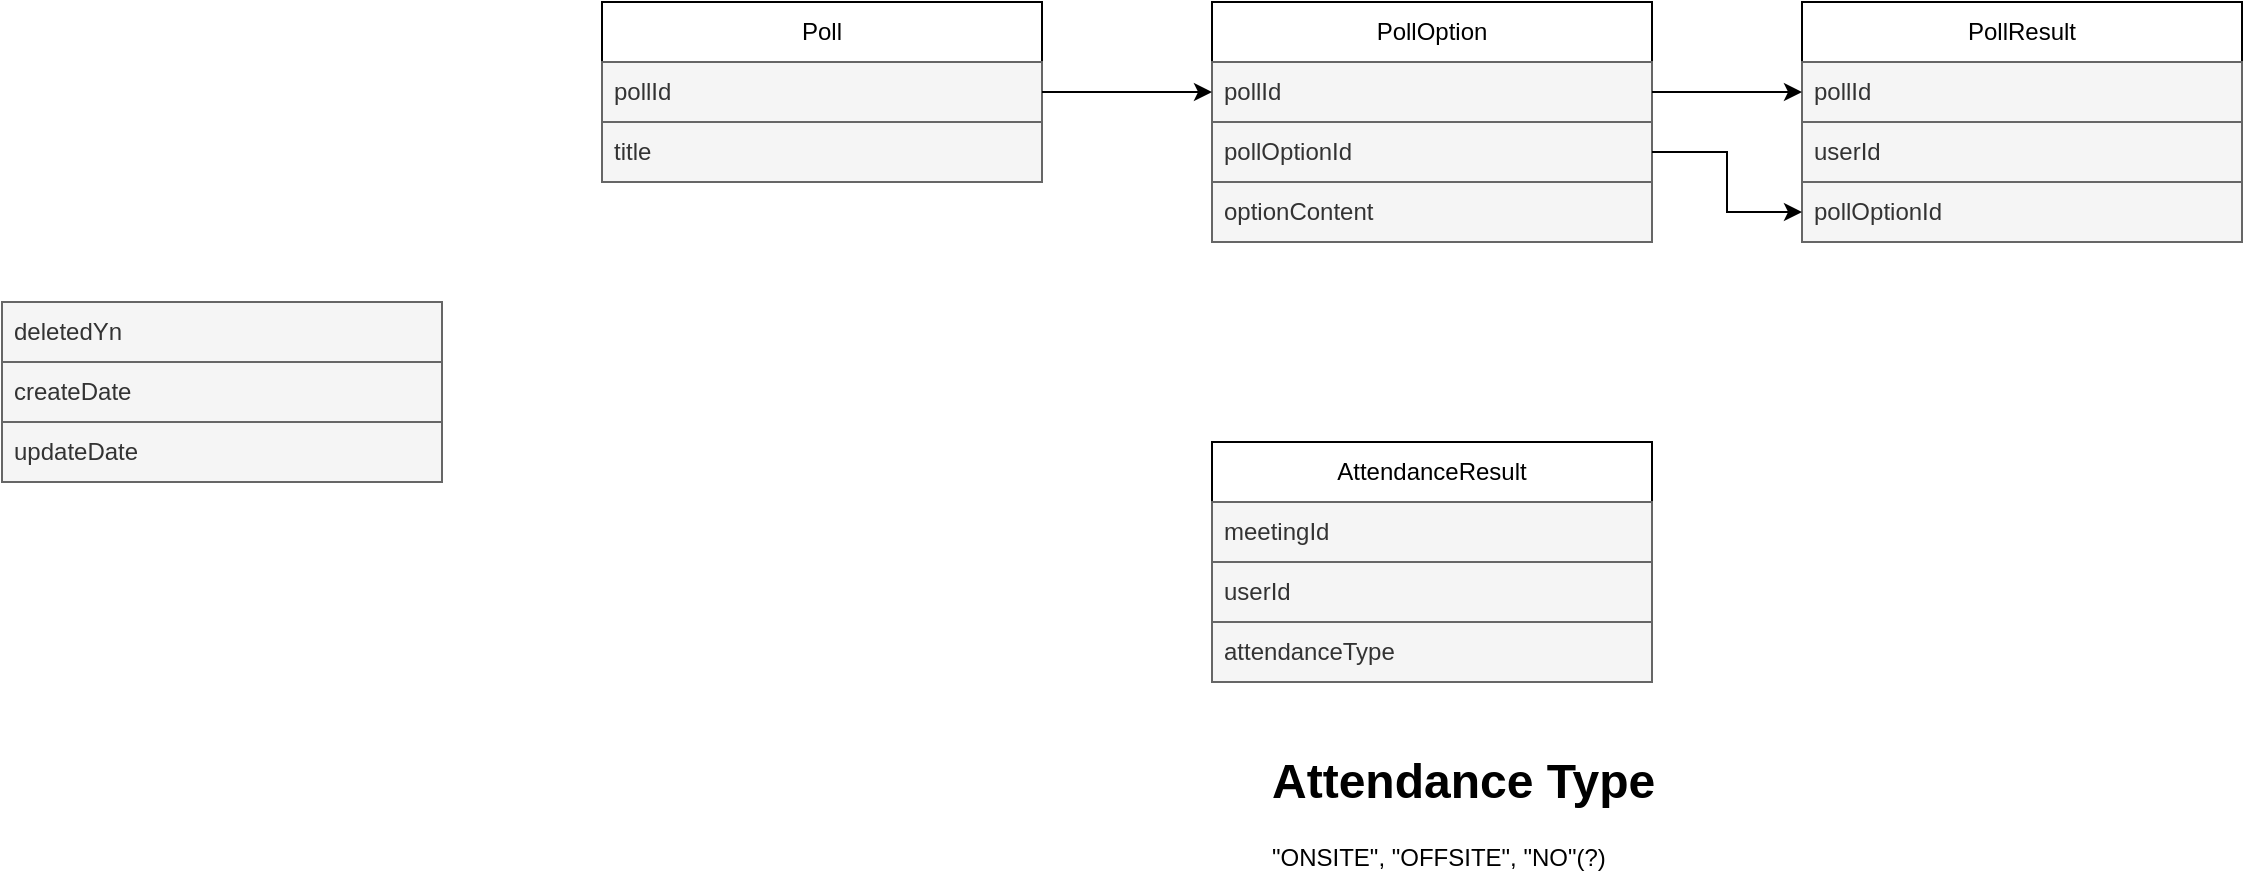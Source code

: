 <mxfile version="23.1.5" type="github">
  <diagram id="R2lEEEUBdFMjLlhIrx00" name="Page-1">
    <mxGraphModel dx="1876" dy="585" grid="1" gridSize="10" guides="1" tooltips="1" connect="1" arrows="1" fold="1" page="1" pageScale="1" pageWidth="850" pageHeight="1100" math="0" shadow="0" extFonts="Permanent Marker^https://fonts.googleapis.com/css?family=Permanent+Marker">
      <root>
        <mxCell id="0" />
        <mxCell id="1" parent="0" />
        <mxCell id="-OlNc6tqlLGOMvgOzaTl-24" value="Poll" style="swimlane;fontStyle=0;childLayout=stackLayout;horizontal=1;startSize=30;horizontalStack=0;resizeParent=1;resizeParentMax=0;resizeLast=0;collapsible=1;marginBottom=0;whiteSpace=wrap;html=1;" parent="1" vertex="1">
          <mxGeometry x="120" y="150" width="220" height="90" as="geometry" />
        </mxCell>
        <mxCell id="-OlNc6tqlLGOMvgOzaTl-25" value="pollId" style="text;strokeColor=#666666;fillColor=#f5f5f5;align=left;verticalAlign=middle;spacingLeft=4;spacingRight=4;overflow=hidden;points=[[0,0.5],[1,0.5]];portConstraint=eastwest;rotatable=0;whiteSpace=wrap;html=1;fontColor=#333333;" parent="-OlNc6tqlLGOMvgOzaTl-24" vertex="1">
          <mxGeometry y="30" width="220" height="30" as="geometry" />
        </mxCell>
        <mxCell id="-OlNc6tqlLGOMvgOzaTl-26" value="title" style="text;strokeColor=#666666;fillColor=#f5f5f5;align=left;verticalAlign=middle;spacingLeft=4;spacingRight=4;overflow=hidden;points=[[0,0.5],[1,0.5]];portConstraint=eastwest;rotatable=0;whiteSpace=wrap;html=1;fontColor=#333333;" parent="-OlNc6tqlLGOMvgOzaTl-24" vertex="1">
          <mxGeometry y="60" width="220" height="30" as="geometry" />
        </mxCell>
        <mxCell id="-OlNc6tqlLGOMvgOzaTl-31" value="PollOption" style="swimlane;fontStyle=0;childLayout=stackLayout;horizontal=1;startSize=30;horizontalStack=0;resizeParent=1;resizeParentMax=0;resizeLast=0;collapsible=1;marginBottom=0;whiteSpace=wrap;html=1;" parent="1" vertex="1">
          <mxGeometry x="425" y="150" width="220" height="120" as="geometry" />
        </mxCell>
        <mxCell id="-OlNc6tqlLGOMvgOzaTl-32" value="pollId" style="text;align=left;verticalAlign=middle;spacingLeft=4;spacingRight=4;overflow=hidden;points=[[0,0.5],[1,0.5]];portConstraint=eastwest;rotatable=0;whiteSpace=wrap;html=1;fillColor=#f5f5f5;fontColor=#333333;strokeColor=#666666;" parent="-OlNc6tqlLGOMvgOzaTl-31" vertex="1">
          <mxGeometry y="30" width="220" height="30" as="geometry" />
        </mxCell>
        <mxCell id="-OlNc6tqlLGOMvgOzaTl-33" value="pollOptionId" style="text;align=left;verticalAlign=middle;spacingLeft=4;spacingRight=4;overflow=hidden;points=[[0,0.5],[1,0.5]];portConstraint=eastwest;rotatable=0;whiteSpace=wrap;html=1;fillColor=#f5f5f5;fontColor=#333333;strokeColor=#666666;" parent="-OlNc6tqlLGOMvgOzaTl-31" vertex="1">
          <mxGeometry y="60" width="220" height="30" as="geometry" />
        </mxCell>
        <mxCell id="-OlNc6tqlLGOMvgOzaTl-38" value="optionContent" style="text;align=left;verticalAlign=middle;spacingLeft=4;spacingRight=4;overflow=hidden;points=[[0,0.5],[1,0.5]];portConstraint=eastwest;rotatable=0;whiteSpace=wrap;html=1;fillColor=#f5f5f5;fontColor=#333333;strokeColor=#666666;" parent="-OlNc6tqlLGOMvgOzaTl-31" vertex="1">
          <mxGeometry y="90" width="220" height="30" as="geometry" />
        </mxCell>
        <mxCell id="-OlNc6tqlLGOMvgOzaTl-37" style="edgeStyle=orthogonalEdgeStyle;rounded=0;orthogonalLoop=1;jettySize=auto;html=1;entryX=0;entryY=0.5;entryDx=0;entryDy=0;" parent="1" source="-OlNc6tqlLGOMvgOzaTl-25" target="-OlNc6tqlLGOMvgOzaTl-32" edge="1">
          <mxGeometry relative="1" as="geometry" />
        </mxCell>
        <mxCell id="-OlNc6tqlLGOMvgOzaTl-41" value="deletedYn" style="text;strokeColor=#666666;fillColor=#f5f5f5;align=left;verticalAlign=middle;spacingLeft=4;spacingRight=4;overflow=hidden;points=[[0,0.5],[1,0.5]];portConstraint=eastwest;rotatable=0;whiteSpace=wrap;html=1;fontColor=#333333;" parent="1" vertex="1">
          <mxGeometry x="-180" y="300" width="220" height="30" as="geometry" />
        </mxCell>
        <mxCell id="-OlNc6tqlLGOMvgOzaTl-42" value="updateDate" style="text;strokeColor=#666666;fillColor=#f5f5f5;align=left;verticalAlign=middle;spacingLeft=4;spacingRight=4;overflow=hidden;points=[[0,0.5],[1,0.5]];portConstraint=eastwest;rotatable=0;whiteSpace=wrap;html=1;fontColor=#333333;" parent="1" vertex="1">
          <mxGeometry x="-180" y="360" width="220" height="30" as="geometry" />
        </mxCell>
        <mxCell id="-OlNc6tqlLGOMvgOzaTl-43" value="createDate" style="text;align=left;verticalAlign=middle;spacingLeft=4;spacingRight=4;overflow=hidden;points=[[0,0.5],[1,0.5]];portConstraint=eastwest;rotatable=0;whiteSpace=wrap;html=1;fillColor=#f5f5f5;fontColor=#333333;strokeColor=#666666;" parent="1" vertex="1">
          <mxGeometry x="-180" y="330" width="220" height="30" as="geometry" />
        </mxCell>
        <mxCell id="-OlNc6tqlLGOMvgOzaTl-44" value="PollResult" style="swimlane;fontStyle=0;childLayout=stackLayout;horizontal=1;startSize=30;horizontalStack=0;resizeParent=1;resizeParentMax=0;resizeLast=0;collapsible=1;marginBottom=0;whiteSpace=wrap;html=1;" parent="1" vertex="1">
          <mxGeometry x="720" y="150" width="220" height="120" as="geometry" />
        </mxCell>
        <mxCell id="-OlNc6tqlLGOMvgOzaTl-45" value="pollId" style="text;align=left;verticalAlign=middle;spacingLeft=4;spacingRight=4;overflow=hidden;points=[[0,0.5],[1,0.5]];portConstraint=eastwest;rotatable=0;whiteSpace=wrap;html=1;fillColor=#f5f5f5;fontColor=#333333;strokeColor=#666666;" parent="-OlNc6tqlLGOMvgOzaTl-44" vertex="1">
          <mxGeometry y="30" width="220" height="30" as="geometry" />
        </mxCell>
        <mxCell id="-OlNc6tqlLGOMvgOzaTl-50" value="userId" style="text;align=left;verticalAlign=middle;spacingLeft=4;spacingRight=4;overflow=hidden;points=[[0,0.5],[1,0.5]];portConstraint=eastwest;rotatable=0;whiteSpace=wrap;html=1;fillColor=#f5f5f5;fontColor=#333333;strokeColor=#666666;" parent="-OlNc6tqlLGOMvgOzaTl-44" vertex="1">
          <mxGeometry y="60" width="220" height="30" as="geometry" />
        </mxCell>
        <mxCell id="-OlNc6tqlLGOMvgOzaTl-46" value="pollOptionId" style="text;align=left;verticalAlign=middle;spacingLeft=4;spacingRight=4;overflow=hidden;points=[[0,0.5],[1,0.5]];portConstraint=eastwest;rotatable=0;whiteSpace=wrap;html=1;fillColor=#f5f5f5;fontColor=#333333;strokeColor=#666666;" parent="-OlNc6tqlLGOMvgOzaTl-44" vertex="1">
          <mxGeometry y="90" width="220" height="30" as="geometry" />
        </mxCell>
        <mxCell id="-OlNc6tqlLGOMvgOzaTl-49" style="edgeStyle=orthogonalEdgeStyle;rounded=0;orthogonalLoop=1;jettySize=auto;html=1;entryX=0;entryY=0.5;entryDx=0;entryDy=0;" parent="1" source="-OlNc6tqlLGOMvgOzaTl-32" target="-OlNc6tqlLGOMvgOzaTl-45" edge="1">
          <mxGeometry relative="1" as="geometry" />
        </mxCell>
        <mxCell id="-OlNc6tqlLGOMvgOzaTl-52" style="edgeStyle=orthogonalEdgeStyle;rounded=0;orthogonalLoop=1;jettySize=auto;html=1;exitX=1;exitY=0.5;exitDx=0;exitDy=0;entryX=0;entryY=0.5;entryDx=0;entryDy=0;" parent="1" source="-OlNc6tqlLGOMvgOzaTl-33" target="-OlNc6tqlLGOMvgOzaTl-46" edge="1">
          <mxGeometry relative="1" as="geometry" />
        </mxCell>
        <mxCell id="-OlNc6tqlLGOMvgOzaTl-61" value="AttendanceResult" style="swimlane;fontStyle=0;childLayout=stackLayout;horizontal=1;startSize=30;horizontalStack=0;resizeParent=1;resizeParentMax=0;resizeLast=0;collapsible=1;marginBottom=0;whiteSpace=wrap;html=1;" parent="1" vertex="1">
          <mxGeometry x="425" y="370" width="220" height="120" as="geometry" />
        </mxCell>
        <mxCell id="-OlNc6tqlLGOMvgOzaTl-62" value="meetingId" style="text;align=left;verticalAlign=middle;spacingLeft=4;spacingRight=4;overflow=hidden;points=[[0,0.5],[1,0.5]];portConstraint=eastwest;rotatable=0;whiteSpace=wrap;html=1;fillColor=#f5f5f5;fontColor=#333333;strokeColor=#666666;" parent="-OlNc6tqlLGOMvgOzaTl-61" vertex="1">
          <mxGeometry y="30" width="220" height="30" as="geometry" />
        </mxCell>
        <mxCell id="-OlNc6tqlLGOMvgOzaTl-63" value="userId" style="text;align=left;verticalAlign=middle;spacingLeft=4;spacingRight=4;overflow=hidden;points=[[0,0.5],[1,0.5]];portConstraint=eastwest;rotatable=0;whiteSpace=wrap;html=1;fillColor=#f5f5f5;fontColor=#333333;strokeColor=#666666;" parent="-OlNc6tqlLGOMvgOzaTl-61" vertex="1">
          <mxGeometry y="60" width="220" height="30" as="geometry" />
        </mxCell>
        <mxCell id="-OlNc6tqlLGOMvgOzaTl-64" value="attendanceType" style="text;align=left;verticalAlign=middle;spacingLeft=4;spacingRight=4;overflow=hidden;points=[[0,0.5],[1,0.5]];portConstraint=eastwest;rotatable=0;whiteSpace=wrap;html=1;fillColor=#f5f5f5;fontColor=#333333;strokeColor=#666666;" parent="-OlNc6tqlLGOMvgOzaTl-61" vertex="1">
          <mxGeometry y="90" width="220" height="30" as="geometry" />
        </mxCell>
        <mxCell id="-OlNc6tqlLGOMvgOzaTl-67" value="&lt;h1&gt;Attendance Type&lt;/h1&gt;&lt;p&gt;&quot;ONSITE&quot;, &quot;OFFSITE&quot;, &quot;NO&quot;(?)&lt;/p&gt;" style="text;html=1;strokeColor=none;fillColor=none;spacing=5;spacingTop=-20;whiteSpace=wrap;overflow=hidden;rounded=0;" parent="1" vertex="1">
          <mxGeometry x="450" y="520" width="215" height="75" as="geometry" />
        </mxCell>
      </root>
    </mxGraphModel>
  </diagram>
</mxfile>
